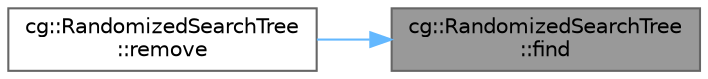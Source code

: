 digraph "cg::RandomizedSearchTree::find"
{
 // LATEX_PDF_SIZE
  bgcolor="transparent";
  edge [fontname=Helvetica,fontsize=10,labelfontname=Helvetica,labelfontsize=10];
  node [fontname=Helvetica,fontsize=10,shape=box,height=0.2,width=0.4];
  rankdir="RL";
  Node1 [id="Node000001",label="cg::RandomizedSearchTree\l::find",height=0.2,width=0.4,color="gray40", fillcolor="grey60", style="filled", fontcolor="black",tooltip=" "];
  Node1 -> Node2 [id="edge1_Node000001_Node000002",dir="back",color="steelblue1",style="solid",tooltip=" "];
  Node2 [id="Node000002",label="cg::RandomizedSearchTree\l::remove",height=0.2,width=0.4,color="grey40", fillcolor="white", style="filled",URL="$classcg_1_1_randomized_search_tree.html#a878b95ff70c4fd8525d40b5981cd3ece",tooltip=" "];
}
